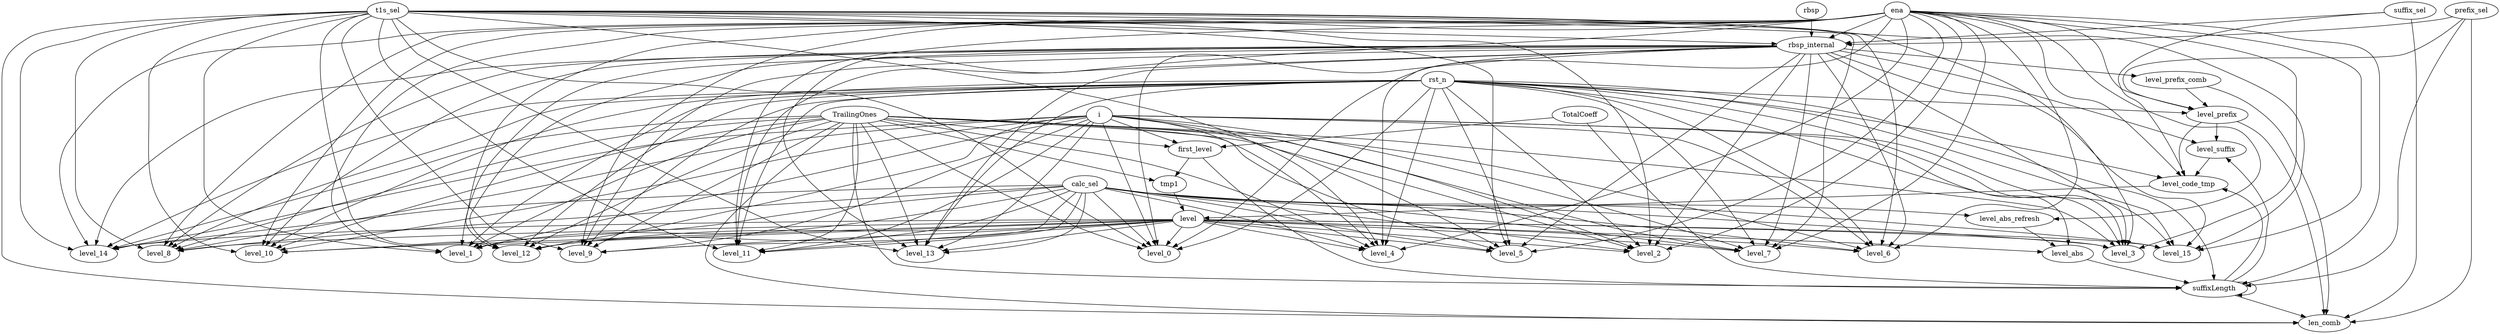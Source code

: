 digraph "" {
	rbsp_internal -> level_8	 [weight=4.0];
	rbsp_internal -> level_9	 [weight=4.0];
	rbsp_internal -> level_4	 [weight=4.0];
	rbsp_internal -> level_5	 [weight=3.0];
	rbsp_internal -> level_6	 [weight=4.0];
	rbsp_internal -> level_7	 [weight=4.0];
	rbsp_internal -> level_0	 [weight=3.0];
	rbsp_internal -> level_1	 [weight=3.0];
	rbsp_internal -> level_2	 [weight=4.0];
	rbsp_internal -> level_3	 [weight=4.0];
	rbsp_internal -> level_prefix_comb	 [weight=152.0];
	rbsp_internal -> level_10	 [weight=4.0];
	rbsp_internal -> level_14	 [weight=2.0];
	rbsp_internal -> level_15	 [weight=1.0];
	rbsp_internal -> level_12	 [weight=4.0];
	rbsp_internal -> level_13	 [weight=3.0];
	rbsp_internal -> level_suffix	 [weight=3.0];
	rbsp_internal -> level_11	 [weight=3.0];
	ena -> rbsp_internal	 [weight=2.0];
	ena -> level_8	 [weight=6.0];
	ena -> level_9	 [weight=6.0];
	ena -> level_4	 [weight=6.0];
	ena -> level_5	 [weight=6.0];
	ena -> level_6	 [weight=6.0];
	ena -> level_7	 [weight=6.0];
	ena -> level_0	 [weight=5.0];
	ena -> level_1	 [weight=5.0];
	ena -> level_2	 [weight=6.0];
	ena -> level_3	 [weight=6.0];
	ena -> suffixLength	 [weight=5.0];
	ena -> level_abs_refresh	 [weight=1.0];
	ena -> level_10	 [weight=6.0];
	ena -> level_code_tmp	 [weight=1.0];
	ena -> level_14	 [weight=5.0];
	ena -> level_15	 [weight=4.0];
	ena -> level_12	 [weight=6.0];
	ena -> level_13	 [weight=6.0];
	ena -> level_11	 [weight=6.0];
	ena -> level_prefix	 [weight=1.0];
	prefix_sel -> rbsp_internal	 [weight=2.0];
	prefix_sel -> suffixLength	 [weight=5.0];
	prefix_sel -> level_prefix	 [weight=1.0];
	prefix_sel -> len_comb	 [weight=5.0];
	tmp1 -> level	 [weight=2.0];
	calc_sel -> level_8	 [weight=1.0];
	calc_sel -> level_9	 [weight=1.0];
	calc_sel -> level_4	 [weight=1.0];
	calc_sel -> level_5	 [weight=1.0];
	calc_sel -> level_6	 [weight=1.0];
	calc_sel -> level_7	 [weight=1.0];
	calc_sel -> level_0	 [weight=1.0];
	calc_sel -> level_1	 [weight=1.0];
	calc_sel -> level_2	 [weight=1.0];
	calc_sel -> level_3	 [weight=1.0];
	calc_sel -> level_abs_refresh	 [weight=1.0];
	calc_sel -> level_10	 [weight=1.0];
	calc_sel -> level_14	 [weight=1.0];
	calc_sel -> level_15	 [weight=1.0];
	calc_sel -> level_12	 [weight=1.0];
	calc_sel -> level_13	 [weight=1.0];
	calc_sel -> level_11	 [weight=1.0];
	suffixLength -> suffixLength	 [weight=8.0];
	suffixLength -> level_code_tmp	 [weight=1.0];
	suffixLength -> level_suffix	 [weight=5.0];
	suffixLength -> len_comb	 [weight=5.0];
	first_level -> tmp1	 [weight=1.0];
	first_level -> suffixLength	 [weight=9.0];
	rst_n -> level_8	 [weight=6.0];
	rst_n -> level_9	 [weight=6.0];
	rst_n -> level_4	 [weight=6.0];
	rst_n -> level_5	 [weight=6.0];
	rst_n -> level_6	 [weight=6.0];
	rst_n -> level_7	 [weight=6.0];
	rst_n -> level_0	 [weight=5.0];
	rst_n -> level_1	 [weight=5.0];
	rst_n -> level_2	 [weight=6.0];
	rst_n -> level_3	 [weight=6.0];
	rst_n -> suffixLength	 [weight=6.0];
	rst_n -> level_abs	 [weight=2.0];
	rst_n -> level_10	 [weight=6.0];
	rst_n -> level_code_tmp	 [weight=2.0];
	rst_n -> level_14	 [weight=5.0];
	rst_n -> level_15	 [weight=4.0];
	rst_n -> level_12	 [weight=6.0];
	rst_n -> level_13	 [weight=6.0];
	rst_n -> level_11	 [weight=6.0];
	rst_n -> level_prefix	 [weight=2.0];
	suffix_sel -> rbsp_internal	 [weight=2.0];
	suffix_sel -> level_code_tmp	 [weight=1.0];
	suffix_sel -> len_comb	 [weight=9.0];
	level_abs_refresh -> level_abs	 [weight=1.0];
	t1s_sel -> rbsp_internal	 [weight=2.0];
	t1s_sel -> level_8	 [weight=5.0];
	t1s_sel -> level_9	 [weight=5.0];
	t1s_sel -> level_4	 [weight=5.0];
	t1s_sel -> level_5	 [weight=5.0];
	t1s_sel -> level_6	 [weight=5.0];
	t1s_sel -> level_7	 [weight=5.0];
	t1s_sel -> level_0	 [weight=4.0];
	t1s_sel -> level_1	 [weight=4.0];
	t1s_sel -> level_2	 [weight=5.0];
	t1s_sel -> level_3	 [weight=5.0];
	t1s_sel -> level_10	 [weight=5.0];
	t1s_sel -> level_14	 [weight=4.0];
	t1s_sel -> level_15	 [weight=3.0];
	t1s_sel -> level_12	 [weight=5.0];
	t1s_sel -> level_13	 [weight=5.0];
	t1s_sel -> level_11	 [weight=5.0];
	t1s_sel -> len_comb	 [weight=6.0];
	level_abs -> suffixLength	 [weight=4.0];
	level_prefix_comb -> level_prefix	 [weight=1.0];
	level_prefix_comb -> len_comb	 [weight=1.0];
	rbsp -> rbsp_internal	 [weight=1.0];
	TrailingOnes -> level_8	 [weight=2.0];
	TrailingOnes -> level_9	 [weight=2.0];
	TrailingOnes -> level_4	 [weight=2.0];
	TrailingOnes -> level_5	 [weight=2.0];
	TrailingOnes -> level_6	 [weight=2.0];
	TrailingOnes -> level_7	 [weight=2.0];
	TrailingOnes -> level_0	 [weight=2.0];
	TrailingOnes -> level_1	 [weight=2.0];
	TrailingOnes -> level_2	 [weight=2.0];
	TrailingOnes -> level_3	 [weight=2.0];
	TrailingOnes -> tmp1	 [weight=1.0];
	TrailingOnes -> suffixLength	 [weight=5.0];
	TrailingOnes -> first_level	 [weight=1.0];
	TrailingOnes -> level_10	 [weight=2.0];
	TrailingOnes -> level_14	 [weight=1.0];
	TrailingOnes -> level_12	 [weight=2.0];
	TrailingOnes -> level_13	 [weight=2.0];
	TrailingOnes -> level_11	 [weight=2.0];
	TrailingOnes -> len_comb	 [weight=1.0];
	level_code_tmp -> level	 [weight=4.0];
	level -> level_8	 [weight=1.0];
	level -> level_9	 [weight=1.0];
	level -> level_4	 [weight=1.0];
	level -> level_5	 [weight=1.0];
	level -> level_6	 [weight=1.0];
	level -> level_7	 [weight=1.0];
	level -> level_0	 [weight=1.0];
	level -> level_1	 [weight=1.0];
	level -> level_2	 [weight=1.0];
	level -> level_3	 [weight=1.0];
	level -> level_abs	 [weight=1.0];
	level -> level_10	 [weight=1.0];
	level -> level_14	 [weight=1.0];
	level -> level_15	 [weight=1.0];
	level -> level_12	 [weight=1.0];
	level -> level_13	 [weight=1.0];
	level -> level_11	 [weight=1.0];
	i -> level_8	 [weight=5.0];
	i -> level_9	 [weight=5.0];
	i -> level_4	 [weight=5.0];
	i -> level_5	 [weight=5.0];
	i -> level_6	 [weight=5.0];
	i -> level_7	 [weight=5.0];
	i -> level_0	 [weight=4.0];
	i -> level_1	 [weight=4.0];
	i -> level_2	 [weight=5.0];
	i -> level_3	 [weight=5.0];
	i -> first_level	 [weight=1.0];
	i -> level_10	 [weight=5.0];
	i -> level_14	 [weight=4.0];
	i -> level_15	 [weight=3.0];
	i -> level_12	 [weight=5.0];
	i -> level_13	 [weight=5.0];
	i -> level_11	 [weight=5.0];
	level_suffix -> level_code_tmp	 [weight=1.0];
	level_prefix -> level_code_tmp	 [weight=1.0];
	level_prefix -> level_suffix	 [weight=9.0];
	level_prefix -> len_comb	 [weight=9.0];
	TotalCoeff -> suffixLength	 [weight=5.0];
	TotalCoeff -> first_level	 [weight=1.0];
}
